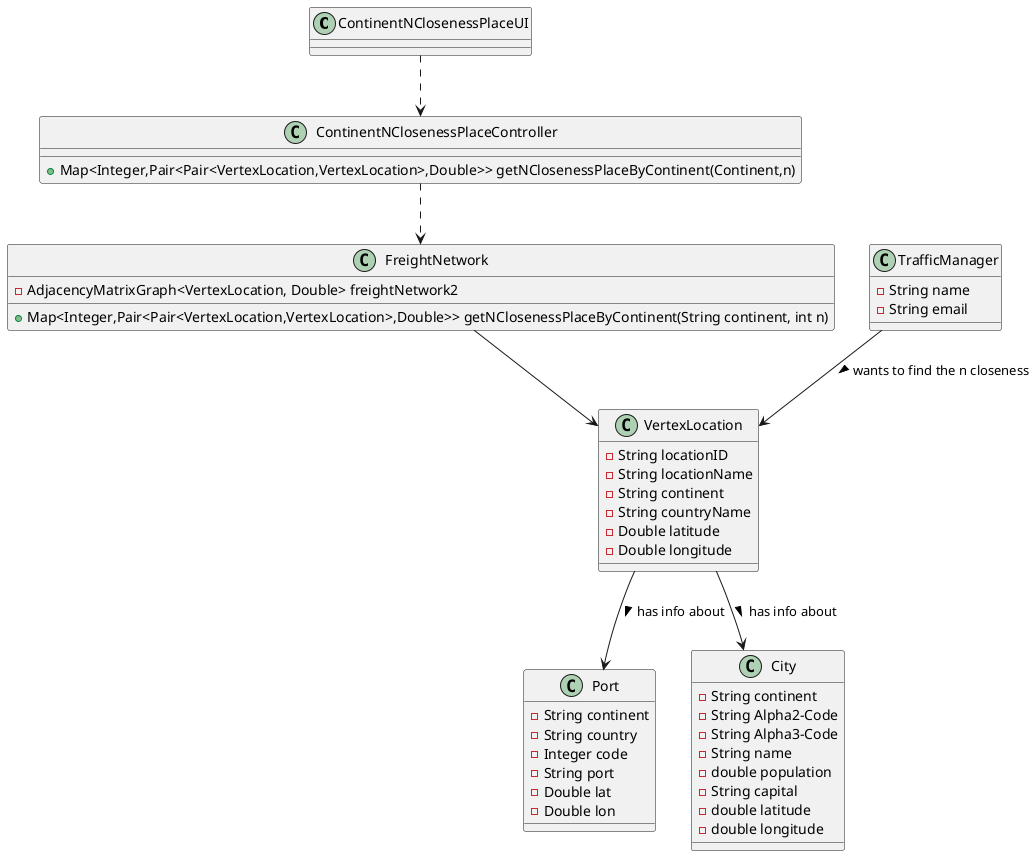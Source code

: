 @startuml
'https://plantuml.com/class-diagram

class ContinentNClosenessPlaceUI{
}
class ContinentNClosenessPlaceController{
    +Map<Integer,Pair<Pair<VertexLocation,VertexLocation>,Double>> getNClosenessPlaceByContinent(Continent,n)
}


class Port{
    -String continent
    -String country
    -Integer code
    -String port
    -Double lat
    -Double lon
}

class City{
    -String continent
    -String Alpha2-Code
    -String Alpha3-Code
    -String name
    -double population
    -String capital
    -double latitude
    -double longitude
}

class FreightNetwork{
    -AdjacencyMatrixGraph<VertexLocation, Double> freightNetwork2
    +Map<Integer,Pair<Pair<VertexLocation,VertexLocation>,Double>> getNClosenessPlaceByContinent(String continent, int n)
}

class TrafficManager{
    -String name
    -String email
}

class VertexLocation{
    -String locationID
    -String locationName
    -String continent
    -String countryName
    -Double latitude
    -Double longitude
}

ContinentNClosenessPlaceUI ..> ContinentNClosenessPlaceController

ContinentNClosenessPlaceController ..> FreightNetwork

FreightNetwork --> VertexLocation

VertexLocation --> Port : has info about >
VertexLocation --> City : has info about >

TrafficManager --> VertexLocation : wants to find the n closeness >


@enduml